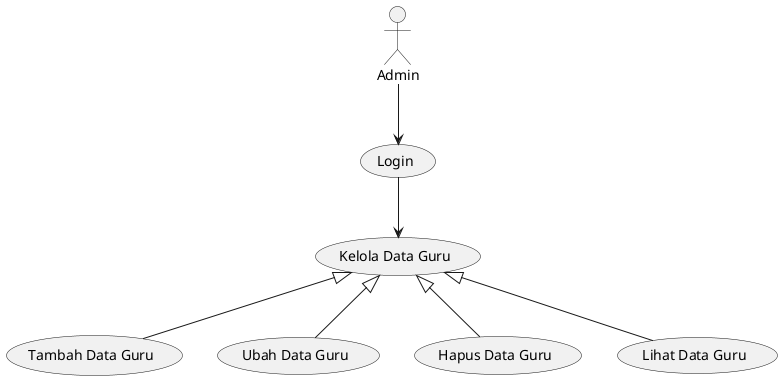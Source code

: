 @startuml
actor "Admin" as Admin

usecase "Login" as UC1
usecase "Kelola Data Guru" as UC2
usecase "Tambah Data Guru" as UC3
usecase "Ubah Data Guru" as UC4
usecase "Hapus Data Guru" as UC5
usecase "Lihat Data Guru" as UC6

Admin --> UC1
UC1 --> UC2
UC2 <|-- UC3
UC2 <|-- UC4
UC2 <|-- UC5
UC2 <|-- UC6

@endum
